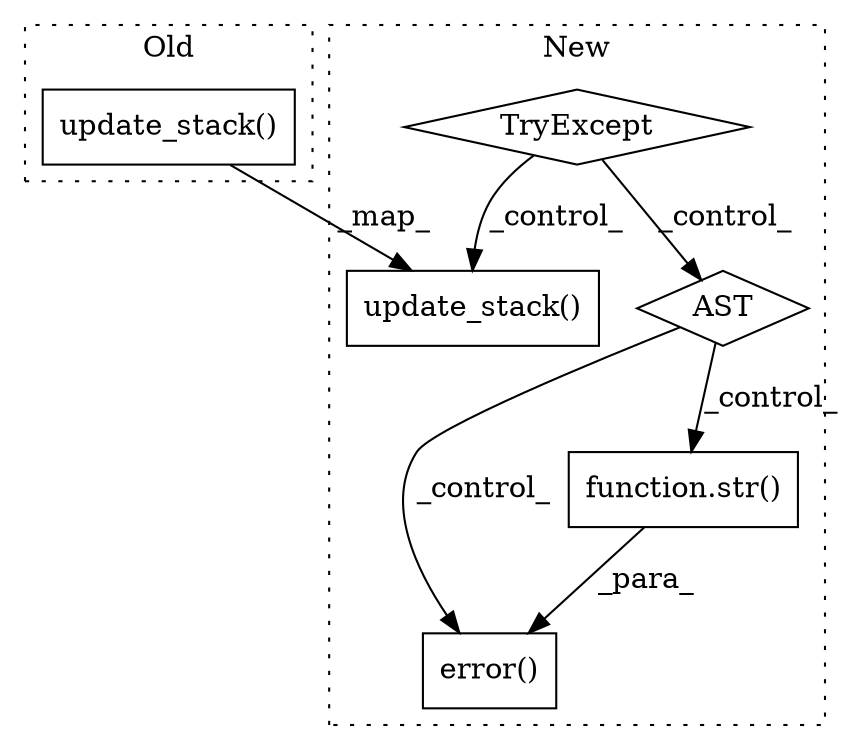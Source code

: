 digraph G {
subgraph cluster0 {
1 [label="update_stack()" a="75" s="21713,21748" l="20,1" shape="box"];
label = "Old";
style="dotted";
}
subgraph cluster1 {
2 [label="update_stack()" a="75" s="22362,22397" l="20,1" shape="box"];
3 [label="TryExcept" a="71" s="22345" l="17" shape="diamond"];
4 [label="error()" a="75" s="22456,22480" l="16,1" shape="box"];
5 [label="AST" a="2" s="22407,0" l="7,0" shape="diamond"];
6 [label="function.str()" a="75" s="22472,22479" l="4,1" shape="box"];
label = "New";
style="dotted";
}
1 -> 2 [label="_map_"];
3 -> 5 [label="_control_"];
3 -> 2 [label="_control_"];
5 -> 4 [label="_control_"];
5 -> 6 [label="_control_"];
6 -> 4 [label="_para_"];
}